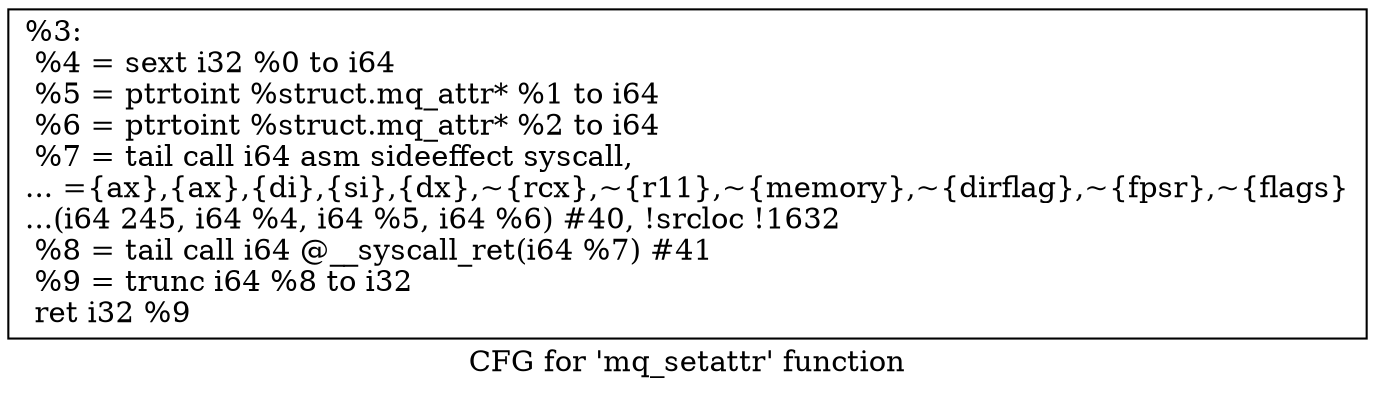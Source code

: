 digraph "CFG for 'mq_setattr' function" {
	label="CFG for 'mq_setattr' function";

	Node0x1162160 [shape=record,label="{%3:\l  %4 = sext i32 %0 to i64\l  %5 = ptrtoint %struct.mq_attr* %1 to i64\l  %6 = ptrtoint %struct.mq_attr* %2 to i64\l  %7 = tail call i64 asm sideeffect syscall,\l... =\{ax\},\{ax\},\{di\},\{si\},\{dx\},~\{rcx\},~\{r11\},~\{memory\},~\{dirflag\},~\{fpsr\},~\{flags\}\l...(i64 245, i64 %4, i64 %5, i64 %6) #40, !srcloc !1632\l  %8 = tail call i64 @__syscall_ret(i64 %7) #41\l  %9 = trunc i64 %8 to i32\l  ret i32 %9\l}"];
}
